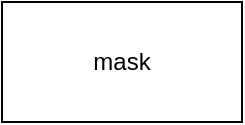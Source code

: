 <mxfile>
    <diagram id="wF61BgQxgAodM51D7J1V" name="Page-1">
        <mxGraphModel dx="852" dy="819" grid="1" gridSize="10" guides="1" tooltips="1" connect="1" arrows="1" fold="1" page="1" pageScale="1" pageWidth="850" pageHeight="1100" math="0" shadow="0">
            <root>
                <mxCell id="0"/>
                <mxCell id="1" parent="0"/>
                <mxCell id="3" value="mask" style="whiteSpace=wrap;html=1;" vertex="1" parent="1">
                    <mxGeometry x="330" y="210" width="120" height="60" as="geometry"/>
                </mxCell>
            </root>
        </mxGraphModel>
    </diagram>
</mxfile>